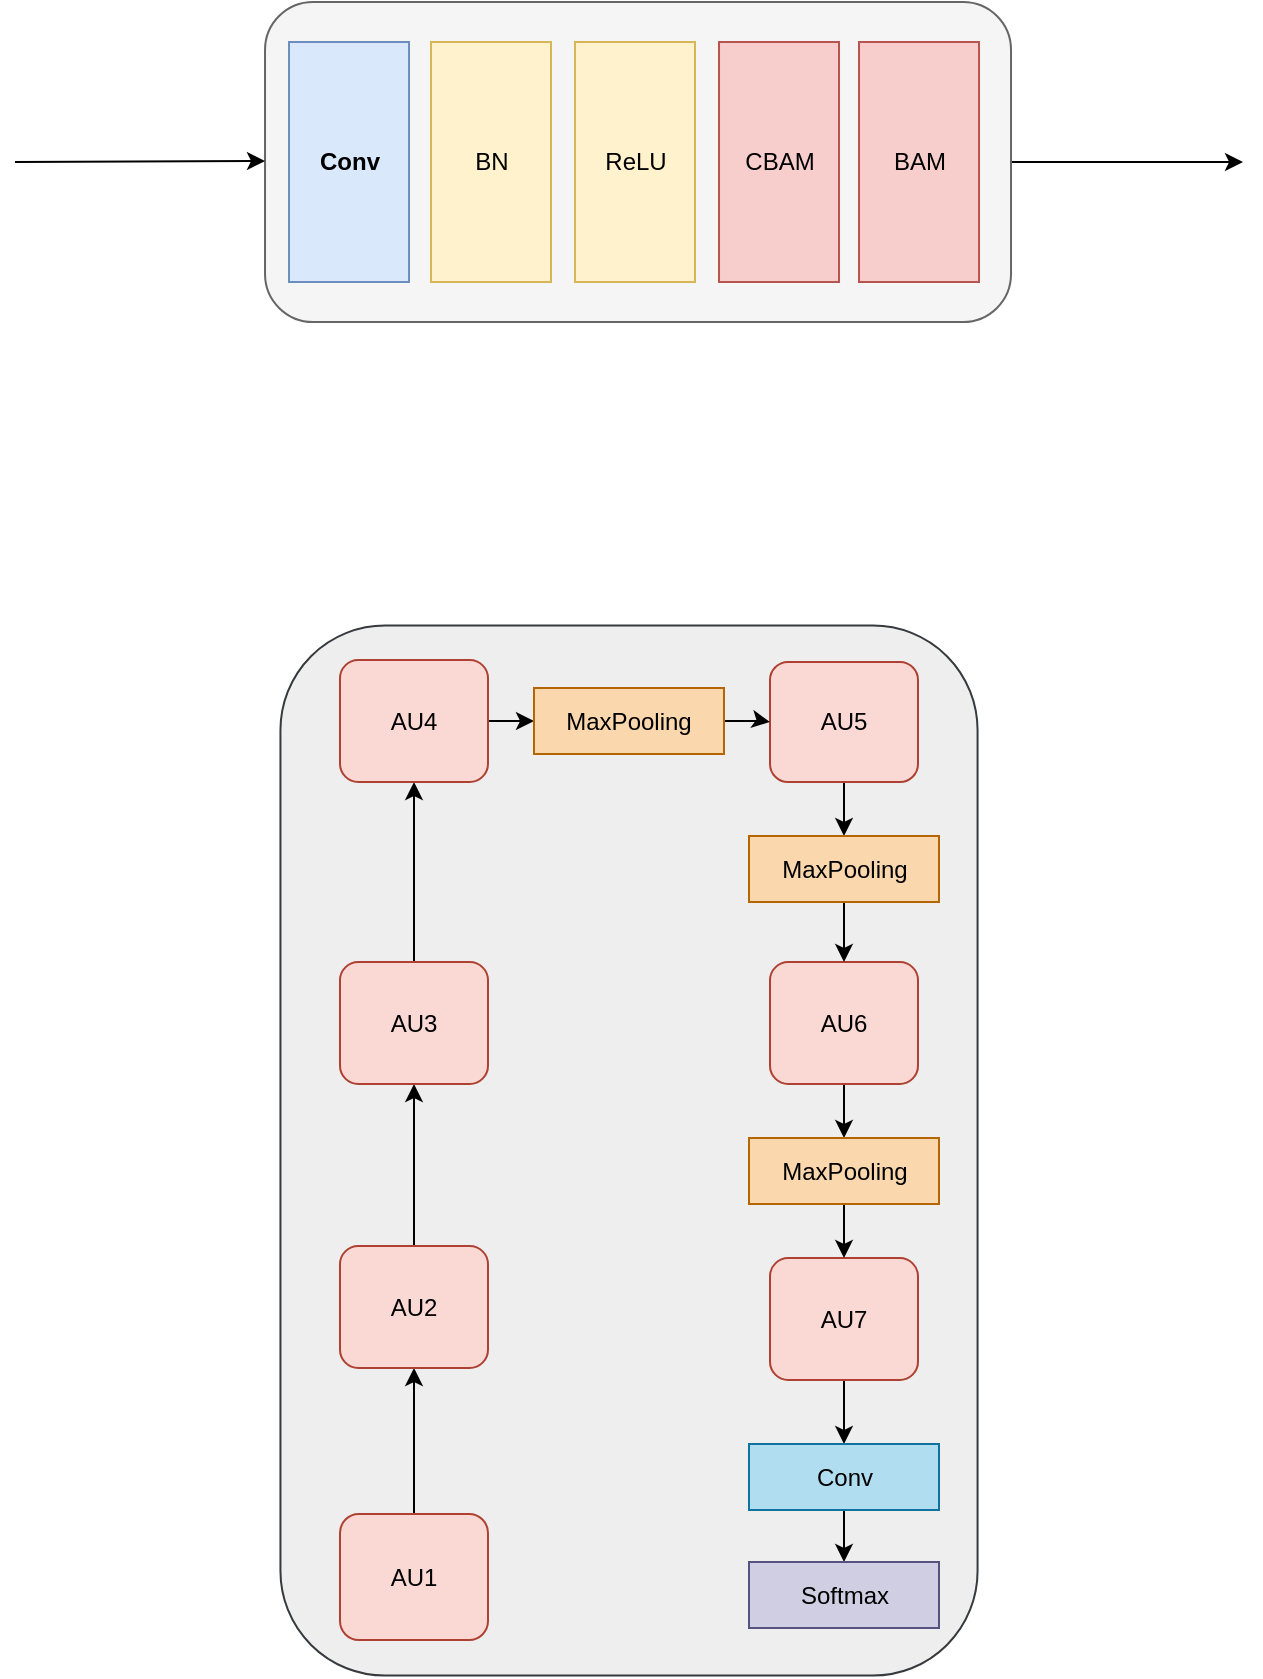 <mxfile version="24.2.2" type="github">
  <diagram name="Page-1" id="IesKG8iH8qhYKcvTtGjX">
    <mxGraphModel dx="1434" dy="786" grid="0" gridSize="10" guides="1" tooltips="1" connect="1" arrows="1" fold="1" page="1" pageScale="1" pageWidth="850" pageHeight="1100" math="0" shadow="0">
      <root>
        <mxCell id="0" />
        <mxCell id="1" parent="0" />
        <mxCell id="hiK786gIKctCj-lyeoFi-17" value="" style="rounded=1;whiteSpace=wrap;html=1;rotation=90;fillColor=#eeeeee;strokeColor=#36393d;" vertex="1" parent="1">
          <mxGeometry x="137" y="516" width="525.01" height="348.56" as="geometry" />
        </mxCell>
        <mxCell id="hiK786gIKctCj-lyeoFi-4" value="" style="edgeStyle=orthogonalEdgeStyle;rounded=0;orthogonalLoop=1;jettySize=auto;html=1;" edge="1" parent="1" source="hiK786gIKctCj-lyeoFi-1">
          <mxGeometry relative="1" as="geometry">
            <mxPoint x="706.51" y="196" as="targetPoint" />
          </mxGeometry>
        </mxCell>
        <mxCell id="hiK786gIKctCj-lyeoFi-1" value="" style="rounded=1;whiteSpace=wrap;html=1;fillColor=#f5f5f5;fontColor=#333333;strokeColor=#666666;" vertex="1" parent="1">
          <mxGeometry x="217.51" y="116" width="373" height="160" as="geometry" />
        </mxCell>
        <mxCell id="hiK786gIKctCj-lyeoFi-5" value="" style="endArrow=classic;html=1;rounded=0;" edge="1" parent="1">
          <mxGeometry width="50" height="50" relative="1" as="geometry">
            <mxPoint x="92.51" y="196" as="sourcePoint" />
            <mxPoint x="217.51" y="195.5" as="targetPoint" />
          </mxGeometry>
        </mxCell>
        <mxCell id="hiK786gIKctCj-lyeoFi-7" value="Conv" style="rounded=0;whiteSpace=wrap;html=1;rotation=90;flipV=0;flipH=0;horizontal=0;fontStyle=1;fillColor=#dae8fc;strokeColor=#6c8ebf;" vertex="1" parent="1">
          <mxGeometry x="199.51" y="166" width="120" height="60" as="geometry" />
        </mxCell>
        <mxCell id="hiK786gIKctCj-lyeoFi-8" value="BN" style="rounded=0;whiteSpace=wrap;html=1;rotation=90;flipV=0;flipH=0;horizontal=0;fillColor=#fff2cc;strokeColor=#d6b656;" vertex="1" parent="1">
          <mxGeometry x="270.51" y="166" width="120" height="60" as="geometry" />
        </mxCell>
        <mxCell id="hiK786gIKctCj-lyeoFi-9" value="ReLU" style="rounded=0;whiteSpace=wrap;html=1;rotation=90;flipV=0;flipH=0;horizontal=0;fillColor=#fff2cc;strokeColor=#d6b656;" vertex="1" parent="1">
          <mxGeometry x="342.51" y="166" width="120" height="60" as="geometry" />
        </mxCell>
        <mxCell id="hiK786gIKctCj-lyeoFi-10" value="CBAM" style="rounded=0;whiteSpace=wrap;html=1;rotation=90;flipV=0;flipH=0;horizontal=0;fillColor=#f8cecc;strokeColor=#b85450;" vertex="1" parent="1">
          <mxGeometry x="414.51" y="166" width="120" height="60" as="geometry" />
        </mxCell>
        <mxCell id="hiK786gIKctCj-lyeoFi-11" value="BAM" style="rounded=0;whiteSpace=wrap;html=1;rotation=90;flipV=0;flipH=0;horizontal=0;fillColor=#f8cecc;strokeColor=#b85450;" vertex="1" parent="1">
          <mxGeometry x="484.51" y="166" width="120" height="60" as="geometry" />
        </mxCell>
        <mxCell id="hiK786gIKctCj-lyeoFi-24" value="" style="edgeStyle=orthogonalEdgeStyle;rounded=0;orthogonalLoop=1;jettySize=auto;html=1;" edge="1" parent="1" source="hiK786gIKctCj-lyeoFi-14" target="hiK786gIKctCj-lyeoFi-15">
          <mxGeometry relative="1" as="geometry" />
        </mxCell>
        <mxCell id="hiK786gIKctCj-lyeoFi-14" value="AU1" style="rounded=1;whiteSpace=wrap;html=1;fillColor=#fad9d5;strokeColor=#ae4132;" vertex="1" parent="1">
          <mxGeometry x="255" y="872" width="74" height="63" as="geometry" />
        </mxCell>
        <mxCell id="hiK786gIKctCj-lyeoFi-25" value="" style="edgeStyle=orthogonalEdgeStyle;rounded=0;orthogonalLoop=1;jettySize=auto;html=1;" edge="1" parent="1" source="hiK786gIKctCj-lyeoFi-15" target="hiK786gIKctCj-lyeoFi-18">
          <mxGeometry relative="1" as="geometry" />
        </mxCell>
        <mxCell id="hiK786gIKctCj-lyeoFi-15" value="AU2" style="rounded=1;whiteSpace=wrap;html=1;fillColor=#fad9d5;strokeColor=#ae4132;" vertex="1" parent="1">
          <mxGeometry x="255" y="738" width="74" height="61" as="geometry" />
        </mxCell>
        <mxCell id="hiK786gIKctCj-lyeoFi-26" value="" style="edgeStyle=orthogonalEdgeStyle;rounded=0;orthogonalLoop=1;jettySize=auto;html=1;" edge="1" parent="1" source="hiK786gIKctCj-lyeoFi-18" target="hiK786gIKctCj-lyeoFi-19">
          <mxGeometry relative="1" as="geometry" />
        </mxCell>
        <mxCell id="hiK786gIKctCj-lyeoFi-18" value="AU3" style="rounded=1;whiteSpace=wrap;html=1;fillColor=#fad9d5;strokeColor=#ae4132;" vertex="1" parent="1">
          <mxGeometry x="255" y="596" width="74" height="61" as="geometry" />
        </mxCell>
        <mxCell id="hiK786gIKctCj-lyeoFi-37" value="" style="edgeStyle=orthogonalEdgeStyle;rounded=0;orthogonalLoop=1;jettySize=auto;html=1;" edge="1" parent="1" source="hiK786gIKctCj-lyeoFi-19" target="hiK786gIKctCj-lyeoFi-36">
          <mxGeometry relative="1" as="geometry" />
        </mxCell>
        <mxCell id="hiK786gIKctCj-lyeoFi-19" value="AU4" style="rounded=1;whiteSpace=wrap;html=1;fillColor=#fad9d5;strokeColor=#ae4132;" vertex="1" parent="1">
          <mxGeometry x="255" y="445" width="74" height="61" as="geometry" />
        </mxCell>
        <mxCell id="hiK786gIKctCj-lyeoFi-53" value="" style="edgeStyle=orthogonalEdgeStyle;rounded=0;orthogonalLoop=1;jettySize=auto;html=1;" edge="1" parent="1" source="hiK786gIKctCj-lyeoFi-28" target="hiK786gIKctCj-lyeoFi-49">
          <mxGeometry relative="1" as="geometry" />
        </mxCell>
        <mxCell id="hiK786gIKctCj-lyeoFi-28" value="AU7" style="rounded=1;whiteSpace=wrap;html=1;fillColor=#fad9d5;strokeColor=#ae4132;" vertex="1" parent="1">
          <mxGeometry x="470" y="744" width="74" height="61" as="geometry" />
        </mxCell>
        <mxCell id="hiK786gIKctCj-lyeoFi-47" value="" style="edgeStyle=orthogonalEdgeStyle;rounded=0;orthogonalLoop=1;jettySize=auto;html=1;" edge="1" parent="1" source="hiK786gIKctCj-lyeoFi-29" target="hiK786gIKctCj-lyeoFi-46">
          <mxGeometry relative="1" as="geometry" />
        </mxCell>
        <mxCell id="hiK786gIKctCj-lyeoFi-29" value="AU6" style="rounded=1;whiteSpace=wrap;html=1;fillColor=#fad9d5;strokeColor=#ae4132;" vertex="1" parent="1">
          <mxGeometry x="470" y="596" width="74" height="61" as="geometry" />
        </mxCell>
        <mxCell id="hiK786gIKctCj-lyeoFi-44" value="" style="edgeStyle=orthogonalEdgeStyle;rounded=0;orthogonalLoop=1;jettySize=auto;html=1;" edge="1" parent="1" source="hiK786gIKctCj-lyeoFi-30" target="hiK786gIKctCj-lyeoFi-43">
          <mxGeometry relative="1" as="geometry" />
        </mxCell>
        <mxCell id="hiK786gIKctCj-lyeoFi-30" value="AU5" style="rounded=1;whiteSpace=wrap;html=1;fillColor=#fad9d5;strokeColor=#ae4132;" vertex="1" parent="1">
          <mxGeometry x="470" y="446" width="74" height="60" as="geometry" />
        </mxCell>
        <mxCell id="hiK786gIKctCj-lyeoFi-38" value="" style="edgeStyle=orthogonalEdgeStyle;rounded=0;orthogonalLoop=1;jettySize=auto;html=1;" edge="1" parent="1" source="hiK786gIKctCj-lyeoFi-36" target="hiK786gIKctCj-lyeoFi-30">
          <mxGeometry relative="1" as="geometry" />
        </mxCell>
        <mxCell id="hiK786gIKctCj-lyeoFi-36" value="MaxPooling" style="rounded=0;whiteSpace=wrap;html=1;fillColor=#fad7ac;strokeColor=#b46504;" vertex="1" parent="1">
          <mxGeometry x="352" y="459" width="95" height="33" as="geometry" />
        </mxCell>
        <mxCell id="hiK786gIKctCj-lyeoFi-45" value="" style="edgeStyle=orthogonalEdgeStyle;rounded=0;orthogonalLoop=1;jettySize=auto;html=1;" edge="1" parent="1" source="hiK786gIKctCj-lyeoFi-43" target="hiK786gIKctCj-lyeoFi-29">
          <mxGeometry relative="1" as="geometry" />
        </mxCell>
        <mxCell id="hiK786gIKctCj-lyeoFi-43" value="MaxPooling" style="rounded=0;whiteSpace=wrap;html=1;fillColor=#fad7ac;strokeColor=#b46504;" vertex="1" parent="1">
          <mxGeometry x="459.5" y="533" width="95" height="33" as="geometry" />
        </mxCell>
        <mxCell id="hiK786gIKctCj-lyeoFi-48" value="" style="edgeStyle=orthogonalEdgeStyle;rounded=0;orthogonalLoop=1;jettySize=auto;html=1;" edge="1" parent="1" source="hiK786gIKctCj-lyeoFi-46" target="hiK786gIKctCj-lyeoFi-28">
          <mxGeometry relative="1" as="geometry" />
        </mxCell>
        <mxCell id="hiK786gIKctCj-lyeoFi-46" value="MaxPooling" style="rounded=0;whiteSpace=wrap;html=1;fillColor=#fad7ac;strokeColor=#b46504;" vertex="1" parent="1">
          <mxGeometry x="459.5" y="684" width="95" height="33" as="geometry" />
        </mxCell>
        <mxCell id="hiK786gIKctCj-lyeoFi-54" value="" style="edgeStyle=orthogonalEdgeStyle;rounded=0;orthogonalLoop=1;jettySize=auto;html=1;" edge="1" parent="1" source="hiK786gIKctCj-lyeoFi-49" target="hiK786gIKctCj-lyeoFi-50">
          <mxGeometry relative="1" as="geometry" />
        </mxCell>
        <mxCell id="hiK786gIKctCj-lyeoFi-49" value="Conv" style="rounded=0;whiteSpace=wrap;html=1;fillColor=#b1ddf0;strokeColor=#10739e;" vertex="1" parent="1">
          <mxGeometry x="459.5" y="837" width="95" height="33" as="geometry" />
        </mxCell>
        <mxCell id="hiK786gIKctCj-lyeoFi-50" value="Softmax" style="rounded=0;whiteSpace=wrap;html=1;fillColor=#d0cee2;strokeColor=#56517e;" vertex="1" parent="1">
          <mxGeometry x="459.5" y="896" width="95" height="33" as="geometry" />
        </mxCell>
      </root>
    </mxGraphModel>
  </diagram>
</mxfile>
